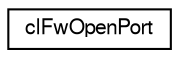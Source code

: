 digraph G
{
  edge [fontname="FreeSans",fontsize="10",labelfontname="FreeSans",labelfontsize="10"];
  node [fontname="FreeSans",fontsize="10",shape=record];
  rankdir=LR;
  Node1 [label="clFwOpenPort",height=0.2,width=0.4,color="black", fillcolor="white", style="filled",URL="$classcl_fw_open_port.html"];
}
